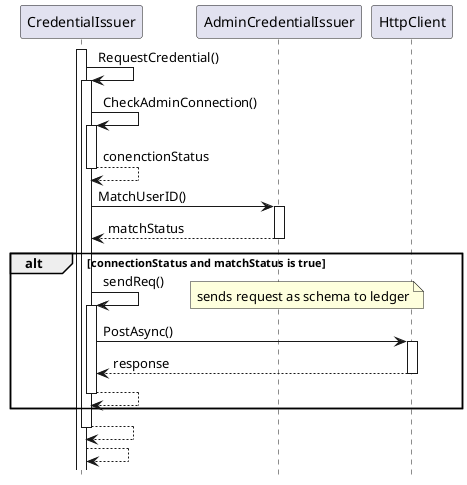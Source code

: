 @startuml
hide footbox

participant CredentialIssuer
activate CredentialIssuer


CredentialIssuer -> CredentialIssuer: RequestCredential()
activate CredentialIssuer

CredentialIssuer -> CredentialIssuer: CheckAdminConnection()
activate CredentialIssuer
return conenctionStatus
CredentialIssuer -> AdminCredentialIssuer: MatchUserID()
activate AdminCredentialIssuer
return matchStatus
alt connectionStatus and matchStatus is true


CredentialIssuer -> CredentialIssuer: sendReq()
activate CredentialIssuer
note right: sends request as schema to ledger

CredentialIssuer -> HttpClient:PostAsync()
activate HttpClient
return response


return



end
return
return
@enduml